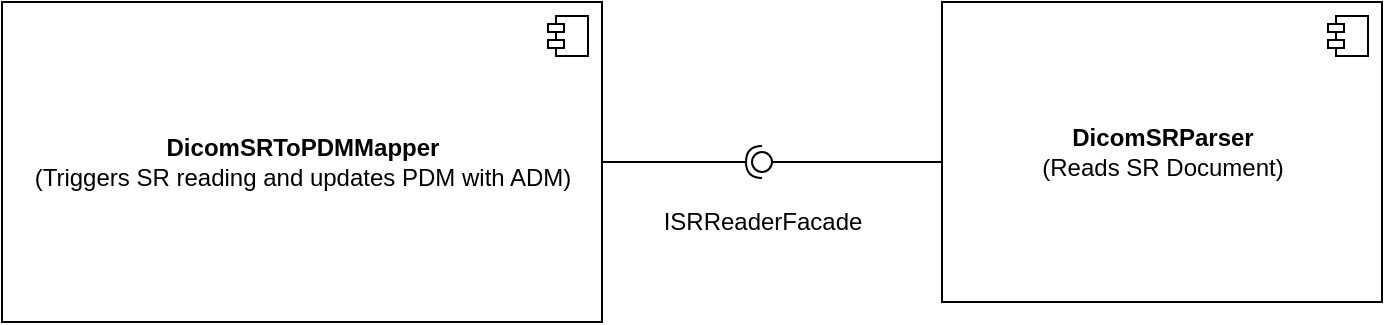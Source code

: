 <mxfile version="14.7.6" type="github">
  <diagram id="C5RBs43oDa-KdzZeNtuy" name="Page-1">
    <mxGraphModel dx="1422" dy="825" grid="1" gridSize="10" guides="1" tooltips="1" connect="1" arrows="1" fold="1" page="1" pageScale="1" pageWidth="827" pageHeight="1169" math="0" shadow="0">
      <root>
        <mxCell id="WIyWlLk6GJQsqaUBKTNV-0" />
        <mxCell id="WIyWlLk6GJQsqaUBKTNV-1" parent="WIyWlLk6GJQsqaUBKTNV-0" />
        <mxCell id="zaCk3NNadUrgmM4pmmFe-0" value="&lt;b&gt;DicomSRParser&lt;br&gt;&lt;/b&gt;(Reads SR Document)" style="html=1;dropTarget=0;" vertex="1" parent="WIyWlLk6GJQsqaUBKTNV-1">
          <mxGeometry x="500" y="120" width="220" height="150" as="geometry" />
        </mxCell>
        <mxCell id="zaCk3NNadUrgmM4pmmFe-1" value="" style="shape=module;jettyWidth=8;jettyHeight=4;" vertex="1" parent="zaCk3NNadUrgmM4pmmFe-0">
          <mxGeometry x="1" width="20" height="20" relative="1" as="geometry">
            <mxPoint x="-27" y="7" as="offset" />
          </mxGeometry>
        </mxCell>
        <mxCell id="zaCk3NNadUrgmM4pmmFe-2" value="&lt;b&gt;DicomSRToPDMMapper&lt;/b&gt;&lt;br&gt;(Triggers SR reading and updates PDM with ADM)" style="html=1;dropTarget=0;" vertex="1" parent="WIyWlLk6GJQsqaUBKTNV-1">
          <mxGeometry x="30" y="120" width="300" height="160" as="geometry" />
        </mxCell>
        <mxCell id="zaCk3NNadUrgmM4pmmFe-3" value="" style="shape=module;jettyWidth=8;jettyHeight=4;" vertex="1" parent="zaCk3NNadUrgmM4pmmFe-2">
          <mxGeometry x="1" width="20" height="20" relative="1" as="geometry">
            <mxPoint x="-27" y="7" as="offset" />
          </mxGeometry>
        </mxCell>
        <mxCell id="zaCk3NNadUrgmM4pmmFe-8" value="" style="rounded=0;orthogonalLoop=1;jettySize=auto;html=1;endArrow=none;endFill=0;" edge="1" target="zaCk3NNadUrgmM4pmmFe-10" parent="WIyWlLk6GJQsqaUBKTNV-1">
          <mxGeometry relative="1" as="geometry">
            <mxPoint x="500" y="200" as="sourcePoint" />
          </mxGeometry>
        </mxCell>
        <mxCell id="zaCk3NNadUrgmM4pmmFe-9" value="" style="rounded=0;orthogonalLoop=1;jettySize=auto;html=1;endArrow=halfCircle;endFill=0;entryX=0.5;entryY=0.5;entryDx=0;entryDy=0;endSize=6;strokeWidth=1;exitX=1;exitY=0.5;exitDx=0;exitDy=0;" edge="1" target="zaCk3NNadUrgmM4pmmFe-10" parent="WIyWlLk6GJQsqaUBKTNV-1" source="zaCk3NNadUrgmM4pmmFe-2">
          <mxGeometry relative="1" as="geometry">
            <mxPoint x="340" y="200" as="sourcePoint" />
          </mxGeometry>
        </mxCell>
        <mxCell id="zaCk3NNadUrgmM4pmmFe-10" value="" style="ellipse;whiteSpace=wrap;html=1;fontFamily=Helvetica;fontSize=12;fontColor=#000000;align=center;strokeColor=#000000;fillColor=#ffffff;points=[];aspect=fixed;resizable=0;" vertex="1" parent="WIyWlLk6GJQsqaUBKTNV-1">
          <mxGeometry x="405" y="195" width="10" height="10" as="geometry" />
        </mxCell>
        <mxCell id="zaCk3NNadUrgmM4pmmFe-11" value="ISRReaderFacade" style="text;html=1;align=center;verticalAlign=middle;resizable=0;points=[];autosize=1;strokeColor=none;" vertex="1" parent="WIyWlLk6GJQsqaUBKTNV-1">
          <mxGeometry x="355" y="220" width="110" height="20" as="geometry" />
        </mxCell>
      </root>
    </mxGraphModel>
  </diagram>
</mxfile>
